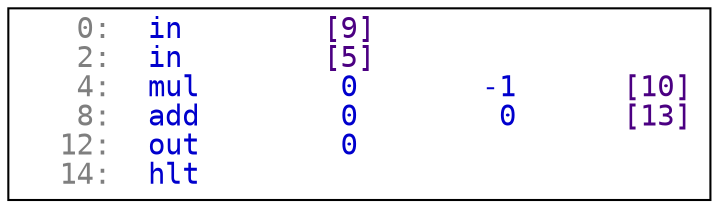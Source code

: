 strict digraph  {
	node [fontname=monospace,
		label="\N",
		shape=box
	];
	0	 [label=<<font color="blue4"><font color="gray50">   0:</font>  <font color="blue3">in  </font> <font color="indigo">     [9]</font></font><br align="left"/><font color="blue4"><font color="gray50">   2:</font>  <font color="blue3">in  </font> <font color="indigo">     [5]</font></font><br align="left"/><font color="blue4"><font color="gray50">   4:</font>  <font color="blue3">mul </font> <font color="blue3">      0 </font> <font color="blue3">     -1 </font> <font color="indigo">    [10]</font></font><br align="left"/><font color="blue4"><font color="gray50">   8:</font>  <font color="blue3">add </font> <font color="blue3">      0 </font> <font color="blue3">      0 </font> <font color="indigo">    [13]</font></font><br align="left"/><font color="blue4"><font color="gray50">  12:</font>  <font color="blue3">out </font> <font color="blue3">      0 </font></font><br align="left"/><font color="blue4"><font color="gray50">  14:</font>  <font color="blue3">hlt </font></font><br align="left"/>>];
}
